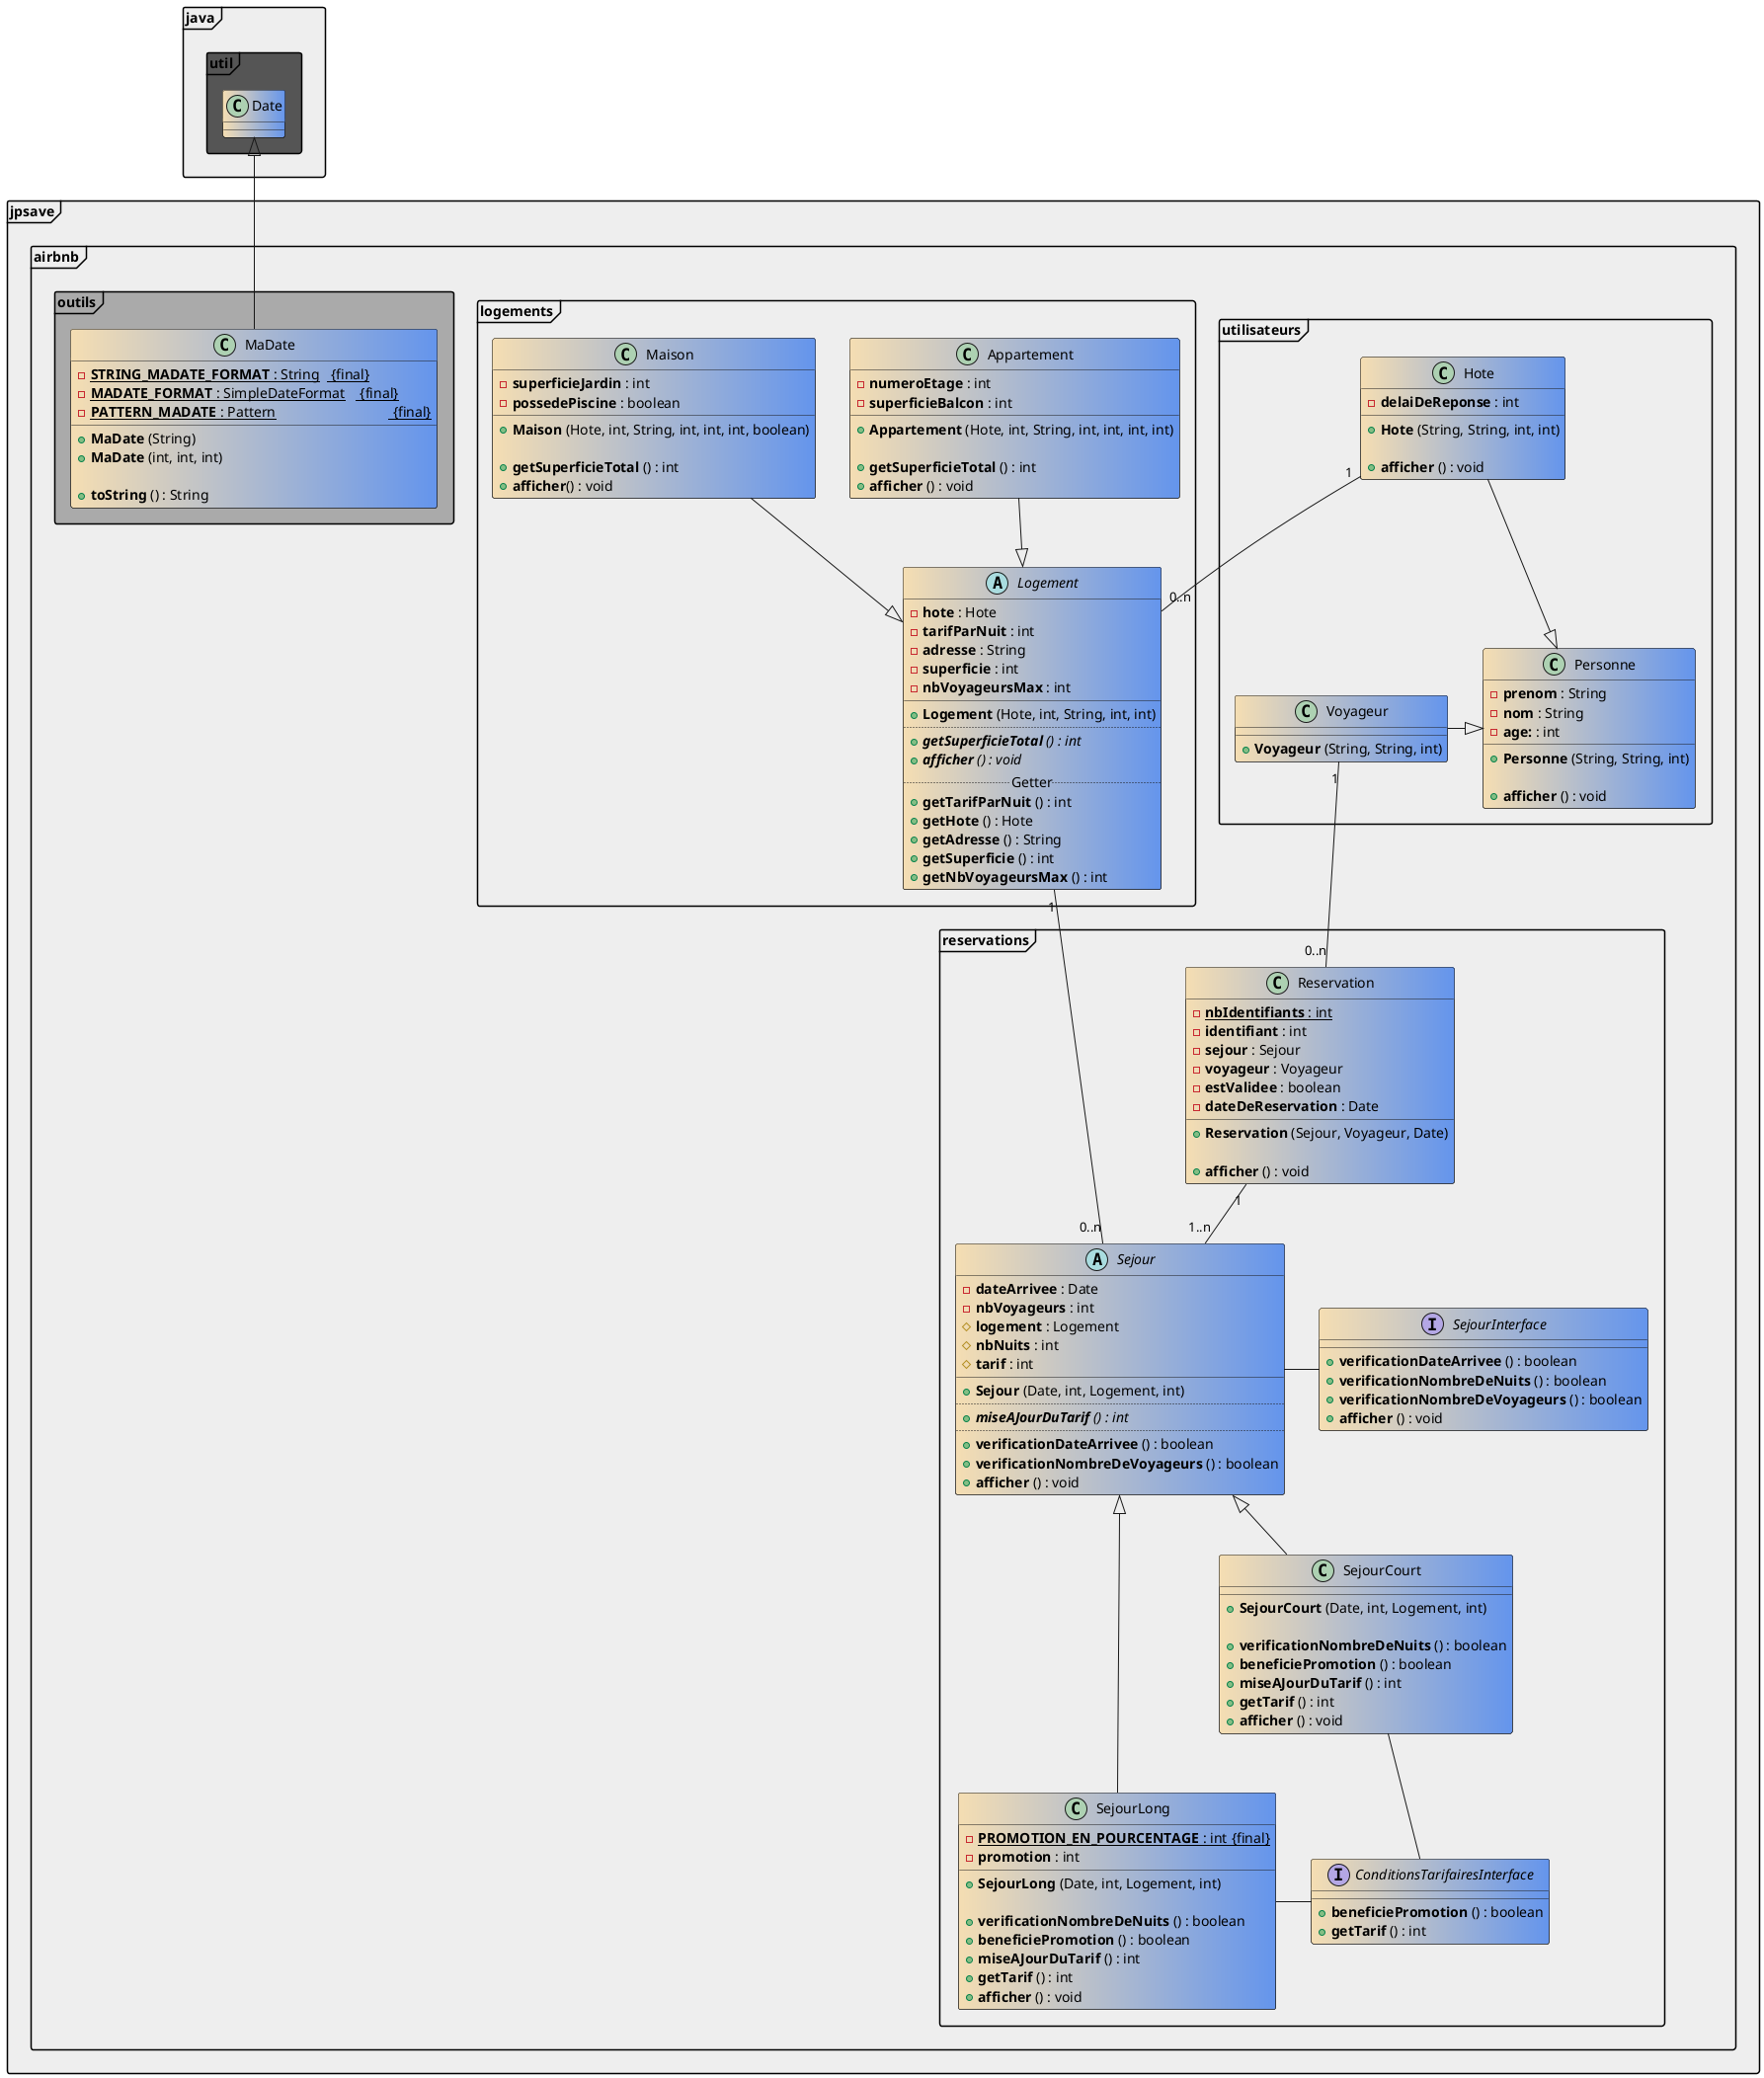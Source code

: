 @startuml

' skinparam handwritten true
'skinparam defaultFontName Jetbrains Mono
skinparam packageStyle frame
skinparam packageBackgroundColor #EEEEEE
skinparam classBackgroundColor Wheat|CornflowerBlue

!define FINAL &#123;final&#125;

package jpsave.airbnb.utilisateurs {
    class Personne {
        - <b>prenom</b> : String
        - <b>nom</b> : String
        - <b>age:</b> : int

        + <b>Personne</b> (String, String, int)

        + <b>afficher</b> () : void
    }
    class Hote {
        - <b>delaiDeReponse</b> : int

        + <b>Hote</b> (String, String, int, int)

        + <b>afficher</b> () : void
    }
    class Voyageur {

        + <b>Voyageur</b> (String, String, int)
    }
}
package jpsave.airbnb.logements {
    abstract class Logement {
        - <b>hote</b> : Hote
        - <b>tarifParNuit</b> : int
        - <b>adresse</b> : String
        - <b>superficie</b> : int
        - <b>nbVoyageursMax</b> : int
        __
        + <b>Logement</b> (Hote, int, String, int, int)
        ..
        + <b>{abstract}getSuperficieTotal</b> () : int
        + <b>{abstract}afficher</b> () : void
        ..Getter..
        + <b>getTarifParNuit</b> () : int
        + <b>getHote</b> () : Hote
        + <b>getAdresse</b> () : String
        + <b>getSuperficie</b> () : int
        + <b>getNbVoyageursMax</b> () : int
    }
    class Appartement {
        - <b>numeroEtage</b> : int
        - <b>superficieBalcon</b> : int

        + <b>Appartement</b> (Hote, int, String, int, int, int, int)

        + <b>getSuperficieTotal</b> () : int
        + <b>afficher</b> () : void
    }
    class Maison {
        - <b>superficieJardin</b> : int
        - <b>possedePiscine</b> : boolean

        + <b>Maison</b> (Hote, int, String, int, int, int, boolean)

        + <b>getSuperficieTotal</b> () : int
        + <b>afficher</b>() : void
    }
}
package jpsave.airbnb.reservations {
    interface SejourInterface {
        + <b>verificationDateArrivee</b> () : boolean
        + <b>verificationNombreDeNuits</b> () : boolean
        + <b>verificationNombreDeVoyageurs</b> () : boolean
        + <b>afficher</b> () : void
    }
    interface ConditionsTarifairesInterface {
        + <b>beneficiePromotion</b> () : boolean
        + <b>getTarif</b> () : int
    }
    abstract class Sejour {
        - <b>dateArrivee</b> : Date
        - <b>nbVoyageurs</b> : int
        # <b>logement</b> : Logement
        # <b>nbNuits</b> : int
        # <b>tarif</b> : int
        __
        + <b>Sejour</b> (Date, int, Logement, int)
        ..
        + <b>{abstract}miseAJourDuTarif</b> () : int
        ..
        + <b>verificationDateArrivee</b> () : boolean
        + <b>verificationNombreDeVoyageurs</b> () : boolean
        + <b>afficher</b> () : void
    }
    class SejourCourt {
        + <b>SejourCourt</b> (Date, int, Logement, int)

        + <b>verificationNombreDeNuits</b> () : boolean
        + <b>beneficiePromotion</b> () : boolean
        + <b>miseAJourDuTarif</b> () : int
        + <b>getTarif</b> () : int
        + <b>afficher</b> () : void
    }
    class SejourLong {
        - <b>{static}PROMOTION_EN_POURCENTAGE</b> : int\t FINAL
        - <b>promotion</b> : int

        + <b>SejourLong</b> (Date, int, Logement, int)

        + <b>verificationNombreDeNuits</b> () : boolean
        + <b>beneficiePromotion</b> () : boolean
        + <b>miseAJourDuTarif</b> () : int
        + <b>getTarif</b> () : int
        + <b>afficher</b> () : void
    }
    class Reservation {
        - <b>{static}nbIdentifiants</b> : int
        - <b>identifiant</b> : int
        - <b>sejour</b> : Sejour
        - <b>voyageur</b> : Voyageur
        - <b>estValidee</b> : boolean
        - <b>dateDeReservation</b> : Date

        + <b>Reservation</b> (Sejour, Voyageur, Date)

        + <b>afficher</b> () : void
    }
}

package jpsave.airbnb.outils #AAAAAA {
    class MaDate {
        - <b>{static}STRING_MADATE_FORMAT</b> : String\t FINAL
        - <b>{static}MADATE_FORMAT</b> : SimpleDateFormat\t FINAL
        - <b>{static}PATTERN_MADATE</b> : Pattern\t\t\t\t FINAL

        + <b>MaDate</b> (String)
        + <b>MaDate</b> (int, int, int)

        + <b>toString</b> () : String
    }
}
package java.util #555555 {
    class Date {}
}
Date <|-- MaDate

Hote --|>  Personne
Voyageur -|>  Personne
Maison --|>  Logement
Appartement --|>  Logement
Hote "1" -- "0..n" Logement
Voyageur "1" -- "0..n" Reservation
Logement "1" -- "0..n" Sejour
Reservation "1" -- "1..n" Sejour
Sejour - SejourInterface
Sejour <|-- SejourCourt
Sejour <|-- SejourLong
SejourCourt -down- ConditionsTarifairesInterface
SejourLong - ConditionsTarifairesInterface

@enduml
